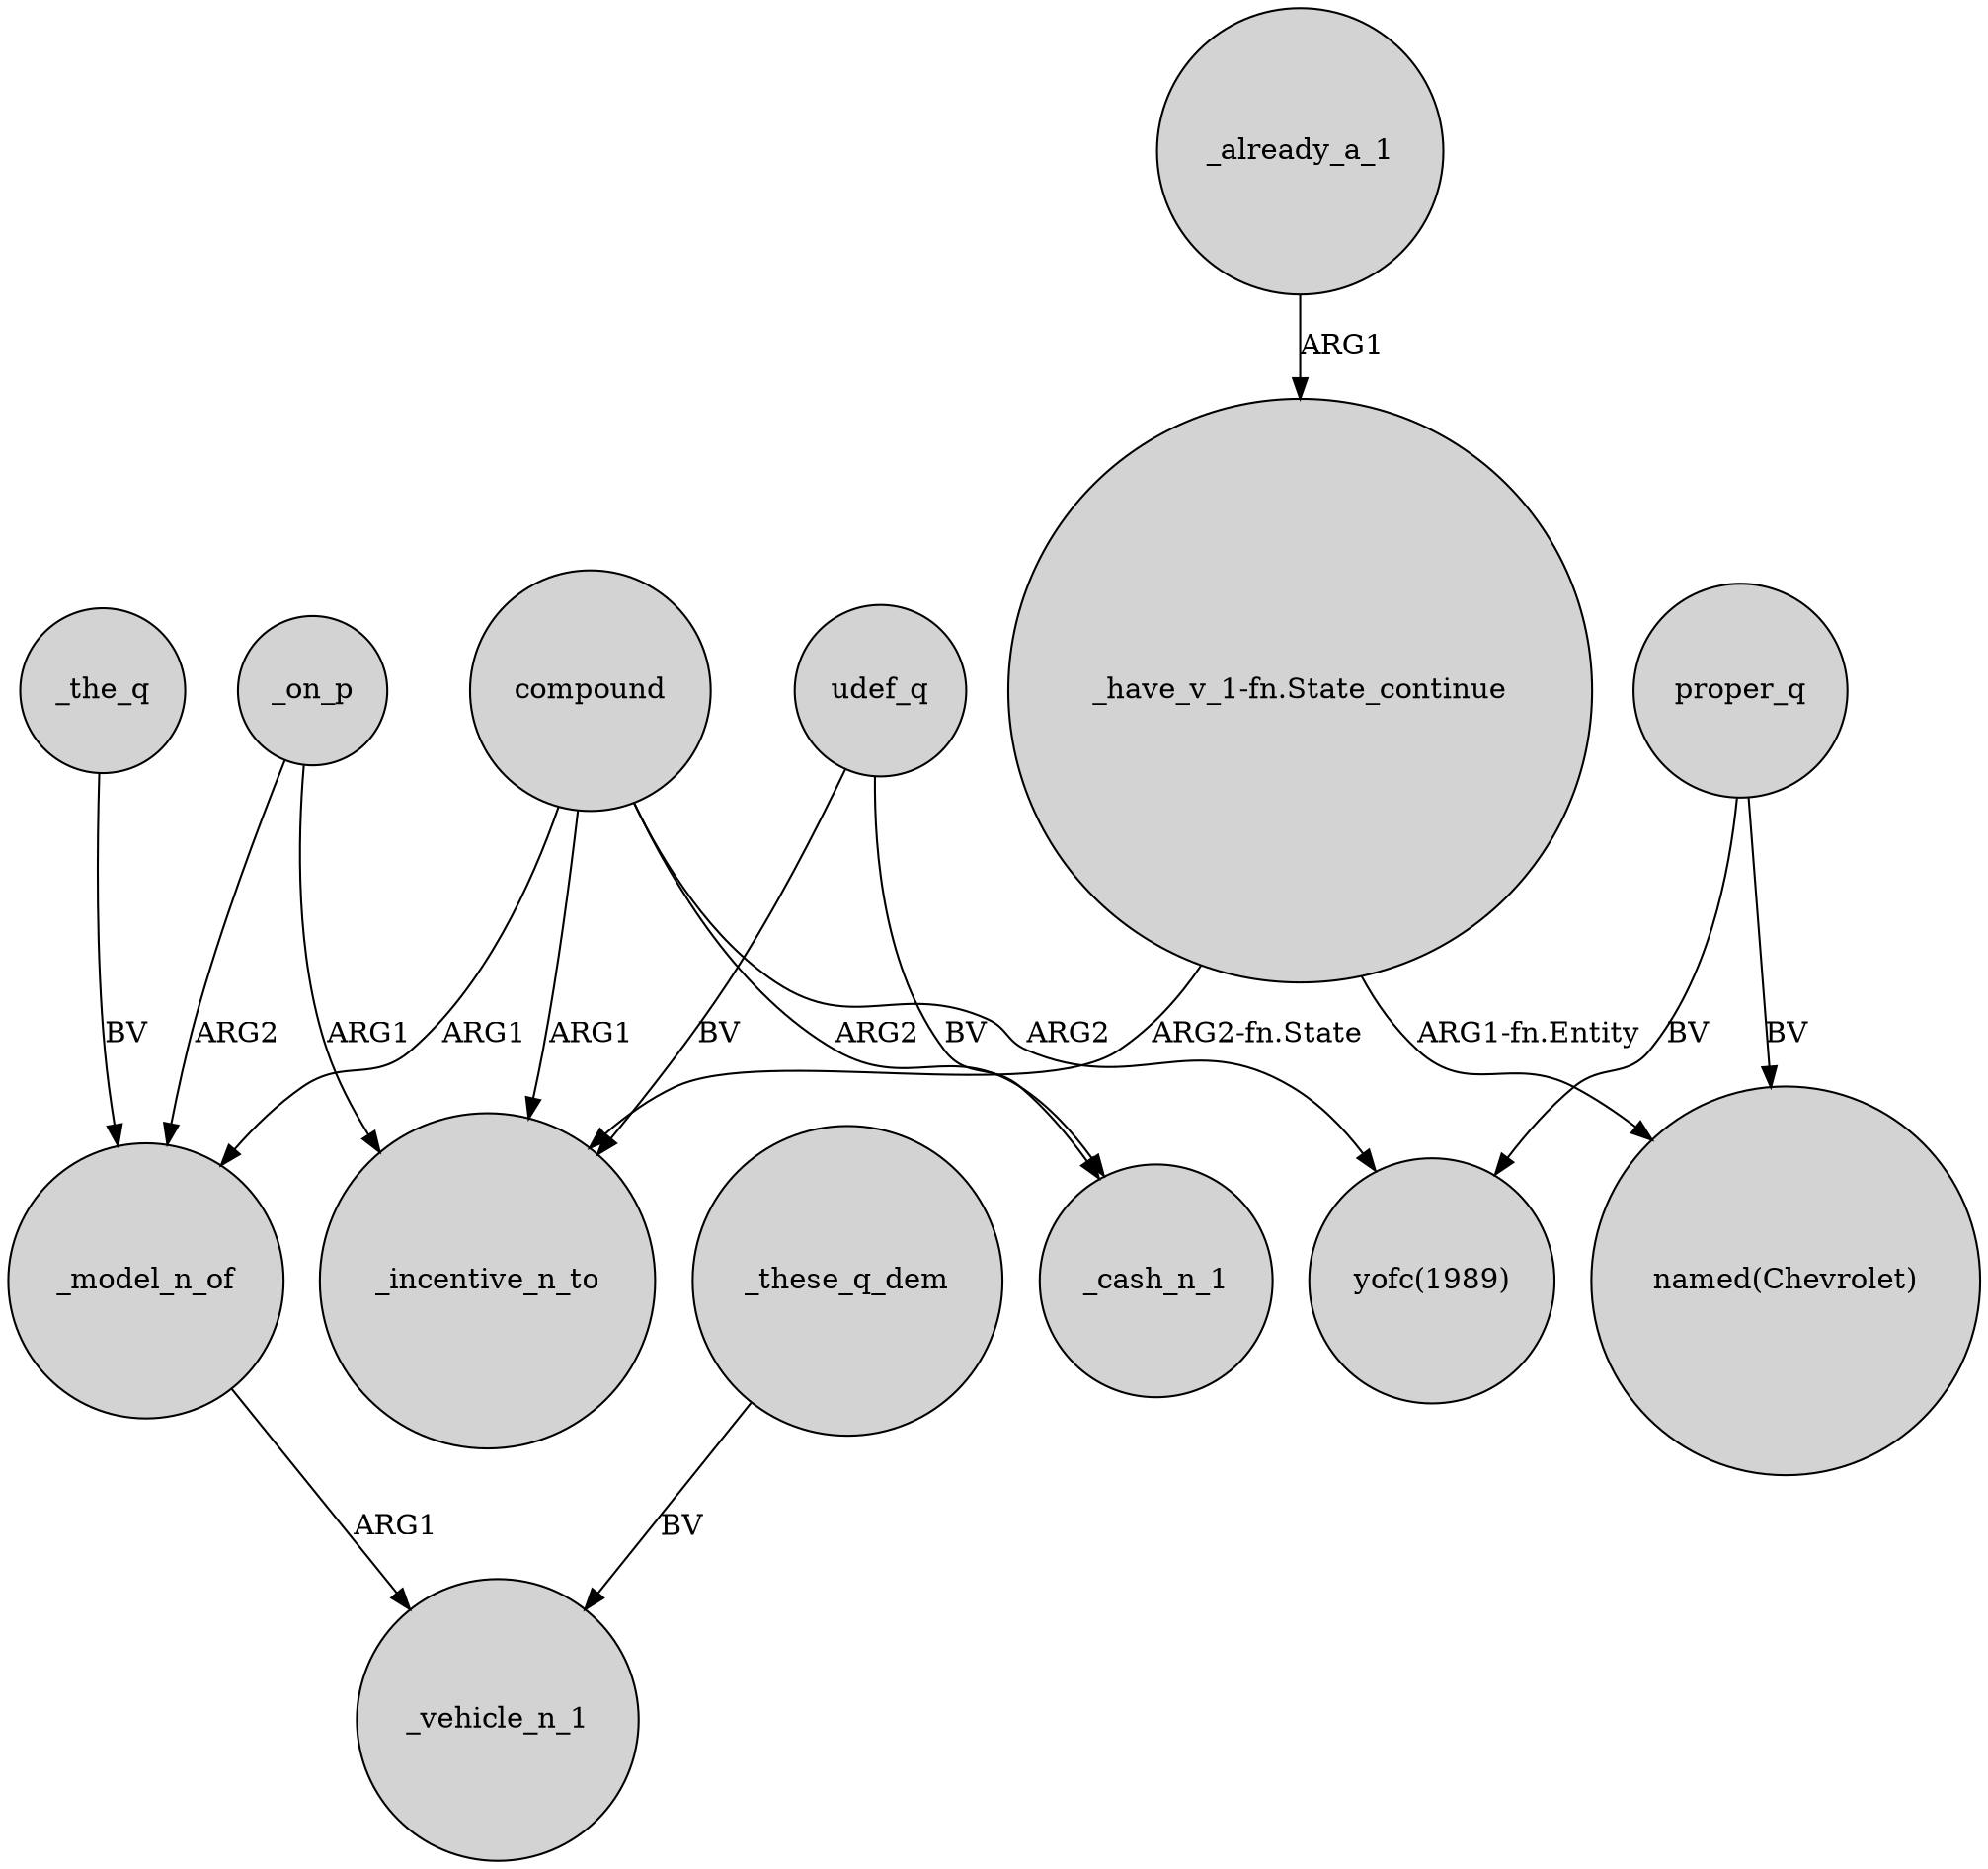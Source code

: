 digraph {
	node [shape=circle style=filled]
	_on_p -> _incentive_n_to [label=ARG1]
	_on_p -> _model_n_of [label=ARG2]
	compound -> _incentive_n_to [label=ARG1]
	"_have_v_1-fn.State_continue" -> "named(Chevrolet)" [label="ARG1-fn.Entity"]
	udef_q -> _incentive_n_to [label=BV]
	udef_q -> _cash_n_1 [label=BV]
	_model_n_of -> _vehicle_n_1 [label=ARG1]
	"_have_v_1-fn.State_continue" -> _incentive_n_to [label="ARG2-fn.State"]
	_the_q -> _model_n_of [label=BV]
	compound -> _cash_n_1 [label=ARG2]
	compound -> "yofc(1989)" [label=ARG2]
	_already_a_1 -> "_have_v_1-fn.State_continue" [label=ARG1]
	proper_q -> "yofc(1989)" [label=BV]
	proper_q -> "named(Chevrolet)" [label=BV]
	_these_q_dem -> _vehicle_n_1 [label=BV]
	compound -> _model_n_of [label=ARG1]
}
